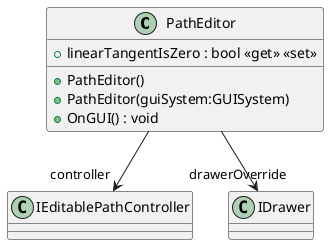 @startuml
class PathEditor {
    + linearTangentIsZero : bool <<get>> <<set>>
    + PathEditor()
    + PathEditor(guiSystem:GUISystem)
    + OnGUI() : void
}
PathEditor --> "controller" IEditablePathController
PathEditor --> "drawerOverride" IDrawer
@enduml
